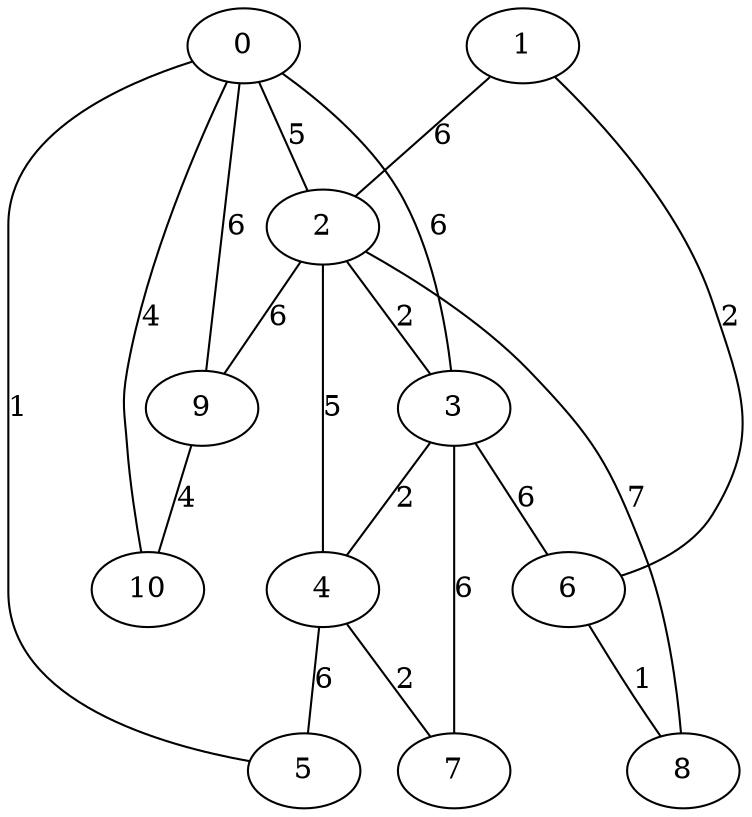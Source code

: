 graph g {
  0 [ habit = 7, size = 391, x = 7, y = 8 ]
  1 [ habit = 9, size = 238, x = 6, y = 2 ]
  2 [ habit = 1, size = 407, x = 6, y = 5 ]
  3 [ habit = 8, size = 354, x = 4, y = 6 ]
  4 [ habit = 9, size = 114, x = 3, y = 8 ]
  5 [ habit = 10, size = 413, x = 6, y = 10 ]
  6 [ base = 1, habit = 7, size = 231, x = 3, y = 2 ]
  7 [ habit = 7, size = 89, x = 1, y = 8 ]
  8 [ habit = 7, size = 422, x = 5, y = 1 ]
  9 [ habit = 6, size = 372, x = 9, y = 6 ]
  10 [ base = 2, habit = 10, size = 428, x = 10, y = 9 ]

  0 -- 9 [ label = 6, weight = 6 ]
  0 -- 10 [ label = 4, weight = 4 ]
  0 -- 3 [ label = 6, weight = 6 ]
  0 -- 2 [ label = 5, weight = 5 ]
  0 -- 5 [ label = 1, weight = 1 ]
  1 -- 2 [ label = 6, weight = 6 ]
  1 -- 6 [ label = 2, weight = 2 ]
  2 -- 9 [ label = 6, weight = 6 ]
  2 -- 3 [ label = 2, weight = 2 ]
  2 -- 4 [ label = 5, weight = 5 ]
  2 -- 8 [ label = 7, weight = 7 ]
  3 -- 4 [ label = 2, weight = 2 ]
  3 -- 6 [ label = 6, weight = 6 ]
  3 -- 7 [ label = 6, weight = 6 ]
  4 -- 5 [ label = 6, weight = 6 ]
  4 -- 7 [ label = 2, weight = 2 ]
  6 -- 8 [ label = 1, weight = 1 ]
  9 -- 10 [ label = 4, weight = 4 ]
}
